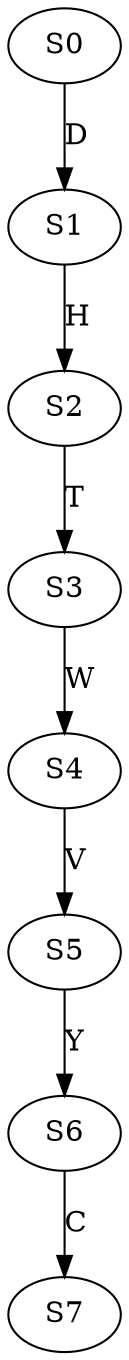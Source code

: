 strict digraph  {
	S0 -> S1 [ label = D ];
	S1 -> S2 [ label = H ];
	S2 -> S3 [ label = T ];
	S3 -> S4 [ label = W ];
	S4 -> S5 [ label = V ];
	S5 -> S6 [ label = Y ];
	S6 -> S7 [ label = C ];
}
